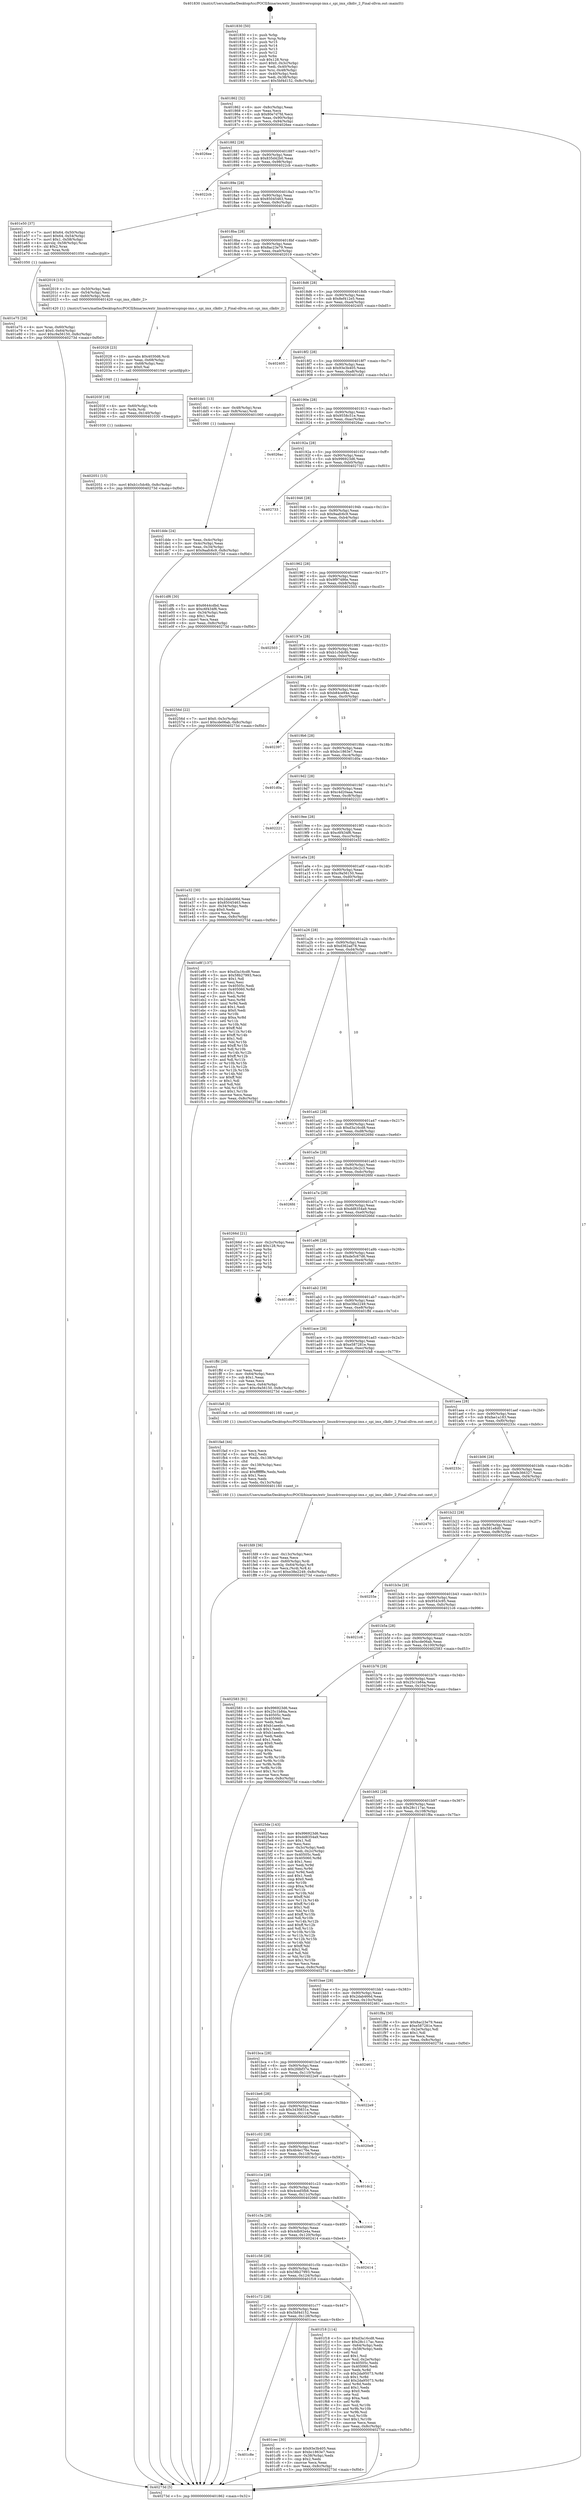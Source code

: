 digraph "0x401830" {
  label = "0x401830 (/mnt/c/Users/mathe/Desktop/tcc/POCII/binaries/extr_linuxdriversspispi-imx.c_spi_imx_clkdiv_2_Final-ollvm.out::main(0))"
  labelloc = "t"
  node[shape=record]

  Entry [label="",width=0.3,height=0.3,shape=circle,fillcolor=black,style=filled]
  "0x401862" [label="{
     0x401862 [32]\l
     | [instrs]\l
     &nbsp;&nbsp;0x401862 \<+6\>: mov -0x8c(%rbp),%eax\l
     &nbsp;&nbsp;0x401868 \<+2\>: mov %eax,%ecx\l
     &nbsp;&nbsp;0x40186a \<+6\>: sub $0x80e7d7fd,%ecx\l
     &nbsp;&nbsp;0x401870 \<+6\>: mov %eax,-0x90(%rbp)\l
     &nbsp;&nbsp;0x401876 \<+6\>: mov %ecx,-0x94(%rbp)\l
     &nbsp;&nbsp;0x40187c \<+6\>: je 00000000004026ee \<main+0xebe\>\l
  }"]
  "0x4026ee" [label="{
     0x4026ee\l
  }", style=dashed]
  "0x401882" [label="{
     0x401882 [28]\l
     | [instrs]\l
     &nbsp;&nbsp;0x401882 \<+5\>: jmp 0000000000401887 \<main+0x57\>\l
     &nbsp;&nbsp;0x401887 \<+6\>: mov -0x90(%rbp),%eax\l
     &nbsp;&nbsp;0x40188d \<+5\>: sub $0x835d42b0,%eax\l
     &nbsp;&nbsp;0x401892 \<+6\>: mov %eax,-0x98(%rbp)\l
     &nbsp;&nbsp;0x401898 \<+6\>: je 00000000004022cb \<main+0xa9b\>\l
  }"]
  Exit [label="",width=0.3,height=0.3,shape=circle,fillcolor=black,style=filled,peripheries=2]
  "0x4022cb" [label="{
     0x4022cb\l
  }", style=dashed]
  "0x40189e" [label="{
     0x40189e [28]\l
     | [instrs]\l
     &nbsp;&nbsp;0x40189e \<+5\>: jmp 00000000004018a3 \<main+0x73\>\l
     &nbsp;&nbsp;0x4018a3 \<+6\>: mov -0x90(%rbp),%eax\l
     &nbsp;&nbsp;0x4018a9 \<+5\>: sub $0x85045463,%eax\l
     &nbsp;&nbsp;0x4018ae \<+6\>: mov %eax,-0x9c(%rbp)\l
     &nbsp;&nbsp;0x4018b4 \<+6\>: je 0000000000401e50 \<main+0x620\>\l
  }"]
  "0x402051" [label="{
     0x402051 [15]\l
     | [instrs]\l
     &nbsp;&nbsp;0x402051 \<+10\>: movl $0xb1c5dc6b,-0x8c(%rbp)\l
     &nbsp;&nbsp;0x40205b \<+5\>: jmp 000000000040273d \<main+0xf0d\>\l
  }"]
  "0x401e50" [label="{
     0x401e50 [37]\l
     | [instrs]\l
     &nbsp;&nbsp;0x401e50 \<+7\>: movl $0x64,-0x50(%rbp)\l
     &nbsp;&nbsp;0x401e57 \<+7\>: movl $0x64,-0x54(%rbp)\l
     &nbsp;&nbsp;0x401e5e \<+7\>: movl $0x1,-0x58(%rbp)\l
     &nbsp;&nbsp;0x401e65 \<+4\>: movslq -0x58(%rbp),%rax\l
     &nbsp;&nbsp;0x401e69 \<+4\>: shl $0x2,%rax\l
     &nbsp;&nbsp;0x401e6d \<+3\>: mov %rax,%rdi\l
     &nbsp;&nbsp;0x401e70 \<+5\>: call 0000000000401050 \<malloc@plt\>\l
     | [calls]\l
     &nbsp;&nbsp;0x401050 \{1\} (unknown)\l
  }"]
  "0x4018ba" [label="{
     0x4018ba [28]\l
     | [instrs]\l
     &nbsp;&nbsp;0x4018ba \<+5\>: jmp 00000000004018bf \<main+0x8f\>\l
     &nbsp;&nbsp;0x4018bf \<+6\>: mov -0x90(%rbp),%eax\l
     &nbsp;&nbsp;0x4018c5 \<+5\>: sub $0x8ac23e79,%eax\l
     &nbsp;&nbsp;0x4018ca \<+6\>: mov %eax,-0xa0(%rbp)\l
     &nbsp;&nbsp;0x4018d0 \<+6\>: je 0000000000402019 \<main+0x7e9\>\l
  }"]
  "0x40203f" [label="{
     0x40203f [18]\l
     | [instrs]\l
     &nbsp;&nbsp;0x40203f \<+4\>: mov -0x60(%rbp),%rdx\l
     &nbsp;&nbsp;0x402043 \<+3\>: mov %rdx,%rdi\l
     &nbsp;&nbsp;0x402046 \<+6\>: mov %eax,-0x140(%rbp)\l
     &nbsp;&nbsp;0x40204c \<+5\>: call 0000000000401030 \<free@plt\>\l
     | [calls]\l
     &nbsp;&nbsp;0x401030 \{1\} (unknown)\l
  }"]
  "0x402019" [label="{
     0x402019 [15]\l
     | [instrs]\l
     &nbsp;&nbsp;0x402019 \<+3\>: mov -0x50(%rbp),%edi\l
     &nbsp;&nbsp;0x40201c \<+3\>: mov -0x54(%rbp),%esi\l
     &nbsp;&nbsp;0x40201f \<+4\>: mov -0x60(%rbp),%rdx\l
     &nbsp;&nbsp;0x402023 \<+5\>: call 0000000000401420 \<spi_imx_clkdiv_2\>\l
     | [calls]\l
     &nbsp;&nbsp;0x401420 \{1\} (/mnt/c/Users/mathe/Desktop/tcc/POCII/binaries/extr_linuxdriversspispi-imx.c_spi_imx_clkdiv_2_Final-ollvm.out::spi_imx_clkdiv_2)\l
  }"]
  "0x4018d6" [label="{
     0x4018d6 [28]\l
     | [instrs]\l
     &nbsp;&nbsp;0x4018d6 \<+5\>: jmp 00000000004018db \<main+0xab\>\l
     &nbsp;&nbsp;0x4018db \<+6\>: mov -0x90(%rbp),%eax\l
     &nbsp;&nbsp;0x4018e1 \<+5\>: sub $0x8ef412e5,%eax\l
     &nbsp;&nbsp;0x4018e6 \<+6\>: mov %eax,-0xa4(%rbp)\l
     &nbsp;&nbsp;0x4018ec \<+6\>: je 0000000000402405 \<main+0xbd5\>\l
  }"]
  "0x402028" [label="{
     0x402028 [23]\l
     | [instrs]\l
     &nbsp;&nbsp;0x402028 \<+10\>: movabs $0x4030d6,%rdi\l
     &nbsp;&nbsp;0x402032 \<+3\>: mov %eax,-0x68(%rbp)\l
     &nbsp;&nbsp;0x402035 \<+3\>: mov -0x68(%rbp),%esi\l
     &nbsp;&nbsp;0x402038 \<+2\>: mov $0x0,%al\l
     &nbsp;&nbsp;0x40203a \<+5\>: call 0000000000401040 \<printf@plt\>\l
     | [calls]\l
     &nbsp;&nbsp;0x401040 \{1\} (unknown)\l
  }"]
  "0x402405" [label="{
     0x402405\l
  }", style=dashed]
  "0x4018f2" [label="{
     0x4018f2 [28]\l
     | [instrs]\l
     &nbsp;&nbsp;0x4018f2 \<+5\>: jmp 00000000004018f7 \<main+0xc7\>\l
     &nbsp;&nbsp;0x4018f7 \<+6\>: mov -0x90(%rbp),%eax\l
     &nbsp;&nbsp;0x4018fd \<+5\>: sub $0x93e3b405,%eax\l
     &nbsp;&nbsp;0x401902 \<+6\>: mov %eax,-0xa8(%rbp)\l
     &nbsp;&nbsp;0x401908 \<+6\>: je 0000000000401dd1 \<main+0x5a1\>\l
  }"]
  "0x401fd9" [label="{
     0x401fd9 [36]\l
     | [instrs]\l
     &nbsp;&nbsp;0x401fd9 \<+6\>: mov -0x13c(%rbp),%ecx\l
     &nbsp;&nbsp;0x401fdf \<+3\>: imul %eax,%ecx\l
     &nbsp;&nbsp;0x401fe2 \<+4\>: mov -0x60(%rbp),%rdi\l
     &nbsp;&nbsp;0x401fe6 \<+4\>: movslq -0x64(%rbp),%r8\l
     &nbsp;&nbsp;0x401fea \<+4\>: mov %ecx,(%rdi,%r8,4)\l
     &nbsp;&nbsp;0x401fee \<+10\>: movl $0xe38e2249,-0x8c(%rbp)\l
     &nbsp;&nbsp;0x401ff8 \<+5\>: jmp 000000000040273d \<main+0xf0d\>\l
  }"]
  "0x401dd1" [label="{
     0x401dd1 [13]\l
     | [instrs]\l
     &nbsp;&nbsp;0x401dd1 \<+4\>: mov -0x48(%rbp),%rax\l
     &nbsp;&nbsp;0x401dd5 \<+4\>: mov 0x8(%rax),%rdi\l
     &nbsp;&nbsp;0x401dd9 \<+5\>: call 0000000000401060 \<atoi@plt\>\l
     | [calls]\l
     &nbsp;&nbsp;0x401060 \{1\} (unknown)\l
  }"]
  "0x40190e" [label="{
     0x40190e [28]\l
     | [instrs]\l
     &nbsp;&nbsp;0x40190e \<+5\>: jmp 0000000000401913 \<main+0xe3\>\l
     &nbsp;&nbsp;0x401913 \<+6\>: mov -0x90(%rbp),%eax\l
     &nbsp;&nbsp;0x401919 \<+5\>: sub $0x9558c51e,%eax\l
     &nbsp;&nbsp;0x40191e \<+6\>: mov %eax,-0xac(%rbp)\l
     &nbsp;&nbsp;0x401924 \<+6\>: je 00000000004026ac \<main+0xe7c\>\l
  }"]
  "0x401fad" [label="{
     0x401fad [44]\l
     | [instrs]\l
     &nbsp;&nbsp;0x401fad \<+2\>: xor %ecx,%ecx\l
     &nbsp;&nbsp;0x401faf \<+5\>: mov $0x2,%edx\l
     &nbsp;&nbsp;0x401fb4 \<+6\>: mov %edx,-0x138(%rbp)\l
     &nbsp;&nbsp;0x401fba \<+1\>: cltd\l
     &nbsp;&nbsp;0x401fbb \<+6\>: mov -0x138(%rbp),%esi\l
     &nbsp;&nbsp;0x401fc1 \<+2\>: idiv %esi\l
     &nbsp;&nbsp;0x401fc3 \<+6\>: imul $0xfffffffe,%edx,%edx\l
     &nbsp;&nbsp;0x401fc9 \<+3\>: sub $0x1,%ecx\l
     &nbsp;&nbsp;0x401fcc \<+2\>: sub %ecx,%edx\l
     &nbsp;&nbsp;0x401fce \<+6\>: mov %edx,-0x13c(%rbp)\l
     &nbsp;&nbsp;0x401fd4 \<+5\>: call 0000000000401160 \<next_i\>\l
     | [calls]\l
     &nbsp;&nbsp;0x401160 \{1\} (/mnt/c/Users/mathe/Desktop/tcc/POCII/binaries/extr_linuxdriversspispi-imx.c_spi_imx_clkdiv_2_Final-ollvm.out::next_i)\l
  }"]
  "0x4026ac" [label="{
     0x4026ac\l
  }", style=dashed]
  "0x40192a" [label="{
     0x40192a [28]\l
     | [instrs]\l
     &nbsp;&nbsp;0x40192a \<+5\>: jmp 000000000040192f \<main+0xff\>\l
     &nbsp;&nbsp;0x40192f \<+6\>: mov -0x90(%rbp),%eax\l
     &nbsp;&nbsp;0x401935 \<+5\>: sub $0x996923d6,%eax\l
     &nbsp;&nbsp;0x40193a \<+6\>: mov %eax,-0xb0(%rbp)\l
     &nbsp;&nbsp;0x401940 \<+6\>: je 0000000000402733 \<main+0xf03\>\l
  }"]
  "0x401e75" [label="{
     0x401e75 [26]\l
     | [instrs]\l
     &nbsp;&nbsp;0x401e75 \<+4\>: mov %rax,-0x60(%rbp)\l
     &nbsp;&nbsp;0x401e79 \<+7\>: movl $0x0,-0x64(%rbp)\l
     &nbsp;&nbsp;0x401e80 \<+10\>: movl $0xc9a56150,-0x8c(%rbp)\l
     &nbsp;&nbsp;0x401e8a \<+5\>: jmp 000000000040273d \<main+0xf0d\>\l
  }"]
  "0x402733" [label="{
     0x402733\l
  }", style=dashed]
  "0x401946" [label="{
     0x401946 [28]\l
     | [instrs]\l
     &nbsp;&nbsp;0x401946 \<+5\>: jmp 000000000040194b \<main+0x11b\>\l
     &nbsp;&nbsp;0x40194b \<+6\>: mov -0x90(%rbp),%eax\l
     &nbsp;&nbsp;0x401951 \<+5\>: sub $0x9aafc6c9,%eax\l
     &nbsp;&nbsp;0x401956 \<+6\>: mov %eax,-0xb4(%rbp)\l
     &nbsp;&nbsp;0x40195c \<+6\>: je 0000000000401df6 \<main+0x5c6\>\l
  }"]
  "0x401dde" [label="{
     0x401dde [24]\l
     | [instrs]\l
     &nbsp;&nbsp;0x401dde \<+3\>: mov %eax,-0x4c(%rbp)\l
     &nbsp;&nbsp;0x401de1 \<+3\>: mov -0x4c(%rbp),%eax\l
     &nbsp;&nbsp;0x401de4 \<+3\>: mov %eax,-0x34(%rbp)\l
     &nbsp;&nbsp;0x401de7 \<+10\>: movl $0x9aafc6c9,-0x8c(%rbp)\l
     &nbsp;&nbsp;0x401df1 \<+5\>: jmp 000000000040273d \<main+0xf0d\>\l
  }"]
  "0x401df6" [label="{
     0x401df6 [30]\l
     | [instrs]\l
     &nbsp;&nbsp;0x401df6 \<+5\>: mov $0x6644cdbd,%eax\l
     &nbsp;&nbsp;0x401dfb \<+5\>: mov $0xc6f434f6,%ecx\l
     &nbsp;&nbsp;0x401e00 \<+3\>: mov -0x34(%rbp),%edx\l
     &nbsp;&nbsp;0x401e03 \<+3\>: cmp $0x1,%edx\l
     &nbsp;&nbsp;0x401e06 \<+3\>: cmovl %ecx,%eax\l
     &nbsp;&nbsp;0x401e09 \<+6\>: mov %eax,-0x8c(%rbp)\l
     &nbsp;&nbsp;0x401e0f \<+5\>: jmp 000000000040273d \<main+0xf0d\>\l
  }"]
  "0x401962" [label="{
     0x401962 [28]\l
     | [instrs]\l
     &nbsp;&nbsp;0x401962 \<+5\>: jmp 0000000000401967 \<main+0x137\>\l
     &nbsp;&nbsp;0x401967 \<+6\>: mov -0x90(%rbp),%eax\l
     &nbsp;&nbsp;0x40196d \<+5\>: sub $0x9f97486e,%eax\l
     &nbsp;&nbsp;0x401972 \<+6\>: mov %eax,-0xb8(%rbp)\l
     &nbsp;&nbsp;0x401978 \<+6\>: je 0000000000402503 \<main+0xcd3\>\l
  }"]
  "0x401830" [label="{
     0x401830 [50]\l
     | [instrs]\l
     &nbsp;&nbsp;0x401830 \<+1\>: push %rbp\l
     &nbsp;&nbsp;0x401831 \<+3\>: mov %rsp,%rbp\l
     &nbsp;&nbsp;0x401834 \<+2\>: push %r15\l
     &nbsp;&nbsp;0x401836 \<+2\>: push %r14\l
     &nbsp;&nbsp;0x401838 \<+2\>: push %r13\l
     &nbsp;&nbsp;0x40183a \<+2\>: push %r12\l
     &nbsp;&nbsp;0x40183c \<+1\>: push %rbx\l
     &nbsp;&nbsp;0x40183d \<+7\>: sub $0x128,%rsp\l
     &nbsp;&nbsp;0x401844 \<+7\>: movl $0x0,-0x3c(%rbp)\l
     &nbsp;&nbsp;0x40184b \<+3\>: mov %edi,-0x40(%rbp)\l
     &nbsp;&nbsp;0x40184e \<+4\>: mov %rsi,-0x48(%rbp)\l
     &nbsp;&nbsp;0x401852 \<+3\>: mov -0x40(%rbp),%edi\l
     &nbsp;&nbsp;0x401855 \<+3\>: mov %edi,-0x38(%rbp)\l
     &nbsp;&nbsp;0x401858 \<+10\>: movl $0x5bf4d152,-0x8c(%rbp)\l
  }"]
  "0x402503" [label="{
     0x402503\l
  }", style=dashed]
  "0x40197e" [label="{
     0x40197e [28]\l
     | [instrs]\l
     &nbsp;&nbsp;0x40197e \<+5\>: jmp 0000000000401983 \<main+0x153\>\l
     &nbsp;&nbsp;0x401983 \<+6\>: mov -0x90(%rbp),%eax\l
     &nbsp;&nbsp;0x401989 \<+5\>: sub $0xb1c5dc6b,%eax\l
     &nbsp;&nbsp;0x40198e \<+6\>: mov %eax,-0xbc(%rbp)\l
     &nbsp;&nbsp;0x401994 \<+6\>: je 000000000040256d \<main+0xd3d\>\l
  }"]
  "0x40273d" [label="{
     0x40273d [5]\l
     | [instrs]\l
     &nbsp;&nbsp;0x40273d \<+5\>: jmp 0000000000401862 \<main+0x32\>\l
  }"]
  "0x40256d" [label="{
     0x40256d [22]\l
     | [instrs]\l
     &nbsp;&nbsp;0x40256d \<+7\>: movl $0x0,-0x3c(%rbp)\l
     &nbsp;&nbsp;0x402574 \<+10\>: movl $0xcde06ab,-0x8c(%rbp)\l
     &nbsp;&nbsp;0x40257e \<+5\>: jmp 000000000040273d \<main+0xf0d\>\l
  }"]
  "0x40199a" [label="{
     0x40199a [28]\l
     | [instrs]\l
     &nbsp;&nbsp;0x40199a \<+5\>: jmp 000000000040199f \<main+0x16f\>\l
     &nbsp;&nbsp;0x40199f \<+6\>: mov -0x90(%rbp),%eax\l
     &nbsp;&nbsp;0x4019a5 \<+5\>: sub $0xb84ce94e,%eax\l
     &nbsp;&nbsp;0x4019aa \<+6\>: mov %eax,-0xc0(%rbp)\l
     &nbsp;&nbsp;0x4019b0 \<+6\>: je 0000000000402397 \<main+0xb67\>\l
  }"]
  "0x401c8e" [label="{
     0x401c8e\l
  }", style=dashed]
  "0x402397" [label="{
     0x402397\l
  }", style=dashed]
  "0x4019b6" [label="{
     0x4019b6 [28]\l
     | [instrs]\l
     &nbsp;&nbsp;0x4019b6 \<+5\>: jmp 00000000004019bb \<main+0x18b\>\l
     &nbsp;&nbsp;0x4019bb \<+6\>: mov -0x90(%rbp),%eax\l
     &nbsp;&nbsp;0x4019c1 \<+5\>: sub $0xbc1863e7,%eax\l
     &nbsp;&nbsp;0x4019c6 \<+6\>: mov %eax,-0xc4(%rbp)\l
     &nbsp;&nbsp;0x4019cc \<+6\>: je 0000000000401d0a \<main+0x4da\>\l
  }"]
  "0x401cec" [label="{
     0x401cec [30]\l
     | [instrs]\l
     &nbsp;&nbsp;0x401cec \<+5\>: mov $0x93e3b405,%eax\l
     &nbsp;&nbsp;0x401cf1 \<+5\>: mov $0xbc1863e7,%ecx\l
     &nbsp;&nbsp;0x401cf6 \<+3\>: mov -0x38(%rbp),%edx\l
     &nbsp;&nbsp;0x401cf9 \<+3\>: cmp $0x2,%edx\l
     &nbsp;&nbsp;0x401cfc \<+3\>: cmovne %ecx,%eax\l
     &nbsp;&nbsp;0x401cff \<+6\>: mov %eax,-0x8c(%rbp)\l
     &nbsp;&nbsp;0x401d05 \<+5\>: jmp 000000000040273d \<main+0xf0d\>\l
  }"]
  "0x401d0a" [label="{
     0x401d0a\l
  }", style=dashed]
  "0x4019d2" [label="{
     0x4019d2 [28]\l
     | [instrs]\l
     &nbsp;&nbsp;0x4019d2 \<+5\>: jmp 00000000004019d7 \<main+0x1a7\>\l
     &nbsp;&nbsp;0x4019d7 \<+6\>: mov -0x90(%rbp),%eax\l
     &nbsp;&nbsp;0x4019dd \<+5\>: sub $0xc4d20aaa,%eax\l
     &nbsp;&nbsp;0x4019e2 \<+6\>: mov %eax,-0xc8(%rbp)\l
     &nbsp;&nbsp;0x4019e8 \<+6\>: je 0000000000402221 \<main+0x9f1\>\l
  }"]
  "0x401c72" [label="{
     0x401c72 [28]\l
     | [instrs]\l
     &nbsp;&nbsp;0x401c72 \<+5\>: jmp 0000000000401c77 \<main+0x447\>\l
     &nbsp;&nbsp;0x401c77 \<+6\>: mov -0x90(%rbp),%eax\l
     &nbsp;&nbsp;0x401c7d \<+5\>: sub $0x5bf4d152,%eax\l
     &nbsp;&nbsp;0x401c82 \<+6\>: mov %eax,-0x128(%rbp)\l
     &nbsp;&nbsp;0x401c88 \<+6\>: je 0000000000401cec \<main+0x4bc\>\l
  }"]
  "0x402221" [label="{
     0x402221\l
  }", style=dashed]
  "0x4019ee" [label="{
     0x4019ee [28]\l
     | [instrs]\l
     &nbsp;&nbsp;0x4019ee \<+5\>: jmp 00000000004019f3 \<main+0x1c3\>\l
     &nbsp;&nbsp;0x4019f3 \<+6\>: mov -0x90(%rbp),%eax\l
     &nbsp;&nbsp;0x4019f9 \<+5\>: sub $0xc6f434f6,%eax\l
     &nbsp;&nbsp;0x4019fe \<+6\>: mov %eax,-0xcc(%rbp)\l
     &nbsp;&nbsp;0x401a04 \<+6\>: je 0000000000401e32 \<main+0x602\>\l
  }"]
  "0x401f18" [label="{
     0x401f18 [114]\l
     | [instrs]\l
     &nbsp;&nbsp;0x401f18 \<+5\>: mov $0xd3a16cd8,%eax\l
     &nbsp;&nbsp;0x401f1d \<+5\>: mov $0x28c117ac,%ecx\l
     &nbsp;&nbsp;0x401f22 \<+3\>: mov -0x64(%rbp),%edx\l
     &nbsp;&nbsp;0x401f25 \<+3\>: cmp -0x58(%rbp),%edx\l
     &nbsp;&nbsp;0x401f28 \<+4\>: setl %sil\l
     &nbsp;&nbsp;0x401f2c \<+4\>: and $0x1,%sil\l
     &nbsp;&nbsp;0x401f30 \<+4\>: mov %sil,-0x2e(%rbp)\l
     &nbsp;&nbsp;0x401f34 \<+7\>: mov 0x40505c,%edx\l
     &nbsp;&nbsp;0x401f3b \<+7\>: mov 0x405060,%edi\l
     &nbsp;&nbsp;0x401f42 \<+3\>: mov %edx,%r8d\l
     &nbsp;&nbsp;0x401f45 \<+7\>: sub $0x2da95073,%r8d\l
     &nbsp;&nbsp;0x401f4c \<+4\>: sub $0x1,%r8d\l
     &nbsp;&nbsp;0x401f50 \<+7\>: add $0x2da95073,%r8d\l
     &nbsp;&nbsp;0x401f57 \<+4\>: imul %r8d,%edx\l
     &nbsp;&nbsp;0x401f5b \<+3\>: and $0x1,%edx\l
     &nbsp;&nbsp;0x401f5e \<+3\>: cmp $0x0,%edx\l
     &nbsp;&nbsp;0x401f61 \<+4\>: sete %sil\l
     &nbsp;&nbsp;0x401f65 \<+3\>: cmp $0xa,%edi\l
     &nbsp;&nbsp;0x401f68 \<+4\>: setl %r9b\l
     &nbsp;&nbsp;0x401f6c \<+3\>: mov %sil,%r10b\l
     &nbsp;&nbsp;0x401f6f \<+3\>: and %r9b,%r10b\l
     &nbsp;&nbsp;0x401f72 \<+3\>: xor %r9b,%sil\l
     &nbsp;&nbsp;0x401f75 \<+3\>: or %sil,%r10b\l
     &nbsp;&nbsp;0x401f78 \<+4\>: test $0x1,%r10b\l
     &nbsp;&nbsp;0x401f7c \<+3\>: cmovne %ecx,%eax\l
     &nbsp;&nbsp;0x401f7f \<+6\>: mov %eax,-0x8c(%rbp)\l
     &nbsp;&nbsp;0x401f85 \<+5\>: jmp 000000000040273d \<main+0xf0d\>\l
  }"]
  "0x401e32" [label="{
     0x401e32 [30]\l
     | [instrs]\l
     &nbsp;&nbsp;0x401e32 \<+5\>: mov $0x2dab466d,%eax\l
     &nbsp;&nbsp;0x401e37 \<+5\>: mov $0x85045463,%ecx\l
     &nbsp;&nbsp;0x401e3c \<+3\>: mov -0x34(%rbp),%edx\l
     &nbsp;&nbsp;0x401e3f \<+3\>: cmp $0x0,%edx\l
     &nbsp;&nbsp;0x401e42 \<+3\>: cmove %ecx,%eax\l
     &nbsp;&nbsp;0x401e45 \<+6\>: mov %eax,-0x8c(%rbp)\l
     &nbsp;&nbsp;0x401e4b \<+5\>: jmp 000000000040273d \<main+0xf0d\>\l
  }"]
  "0x401a0a" [label="{
     0x401a0a [28]\l
     | [instrs]\l
     &nbsp;&nbsp;0x401a0a \<+5\>: jmp 0000000000401a0f \<main+0x1df\>\l
     &nbsp;&nbsp;0x401a0f \<+6\>: mov -0x90(%rbp),%eax\l
     &nbsp;&nbsp;0x401a15 \<+5\>: sub $0xc9a56150,%eax\l
     &nbsp;&nbsp;0x401a1a \<+6\>: mov %eax,-0xd0(%rbp)\l
     &nbsp;&nbsp;0x401a20 \<+6\>: je 0000000000401e8f \<main+0x65f\>\l
  }"]
  "0x401c56" [label="{
     0x401c56 [28]\l
     | [instrs]\l
     &nbsp;&nbsp;0x401c56 \<+5\>: jmp 0000000000401c5b \<main+0x42b\>\l
     &nbsp;&nbsp;0x401c5b \<+6\>: mov -0x90(%rbp),%eax\l
     &nbsp;&nbsp;0x401c61 \<+5\>: sub $0x58b27993,%eax\l
     &nbsp;&nbsp;0x401c66 \<+6\>: mov %eax,-0x124(%rbp)\l
     &nbsp;&nbsp;0x401c6c \<+6\>: je 0000000000401f18 \<main+0x6e8\>\l
  }"]
  "0x401e8f" [label="{
     0x401e8f [137]\l
     | [instrs]\l
     &nbsp;&nbsp;0x401e8f \<+5\>: mov $0xd3a16cd8,%eax\l
     &nbsp;&nbsp;0x401e94 \<+5\>: mov $0x58b27993,%ecx\l
     &nbsp;&nbsp;0x401e99 \<+2\>: mov $0x1,%dl\l
     &nbsp;&nbsp;0x401e9b \<+2\>: xor %esi,%esi\l
     &nbsp;&nbsp;0x401e9d \<+7\>: mov 0x40505c,%edi\l
     &nbsp;&nbsp;0x401ea4 \<+8\>: mov 0x405060,%r8d\l
     &nbsp;&nbsp;0x401eac \<+3\>: sub $0x1,%esi\l
     &nbsp;&nbsp;0x401eaf \<+3\>: mov %edi,%r9d\l
     &nbsp;&nbsp;0x401eb2 \<+3\>: add %esi,%r9d\l
     &nbsp;&nbsp;0x401eb5 \<+4\>: imul %r9d,%edi\l
     &nbsp;&nbsp;0x401eb9 \<+3\>: and $0x1,%edi\l
     &nbsp;&nbsp;0x401ebc \<+3\>: cmp $0x0,%edi\l
     &nbsp;&nbsp;0x401ebf \<+4\>: sete %r10b\l
     &nbsp;&nbsp;0x401ec3 \<+4\>: cmp $0xa,%r8d\l
     &nbsp;&nbsp;0x401ec7 \<+4\>: setl %r11b\l
     &nbsp;&nbsp;0x401ecb \<+3\>: mov %r10b,%bl\l
     &nbsp;&nbsp;0x401ece \<+3\>: xor $0xff,%bl\l
     &nbsp;&nbsp;0x401ed1 \<+3\>: mov %r11b,%r14b\l
     &nbsp;&nbsp;0x401ed4 \<+4\>: xor $0xff,%r14b\l
     &nbsp;&nbsp;0x401ed8 \<+3\>: xor $0x1,%dl\l
     &nbsp;&nbsp;0x401edb \<+3\>: mov %bl,%r15b\l
     &nbsp;&nbsp;0x401ede \<+4\>: and $0xff,%r15b\l
     &nbsp;&nbsp;0x401ee2 \<+3\>: and %dl,%r10b\l
     &nbsp;&nbsp;0x401ee5 \<+3\>: mov %r14b,%r12b\l
     &nbsp;&nbsp;0x401ee8 \<+4\>: and $0xff,%r12b\l
     &nbsp;&nbsp;0x401eec \<+3\>: and %dl,%r11b\l
     &nbsp;&nbsp;0x401eef \<+3\>: or %r10b,%r15b\l
     &nbsp;&nbsp;0x401ef2 \<+3\>: or %r11b,%r12b\l
     &nbsp;&nbsp;0x401ef5 \<+3\>: xor %r12b,%r15b\l
     &nbsp;&nbsp;0x401ef8 \<+3\>: or %r14b,%bl\l
     &nbsp;&nbsp;0x401efb \<+3\>: xor $0xff,%bl\l
     &nbsp;&nbsp;0x401efe \<+3\>: or $0x1,%dl\l
     &nbsp;&nbsp;0x401f01 \<+2\>: and %dl,%bl\l
     &nbsp;&nbsp;0x401f03 \<+3\>: or %bl,%r15b\l
     &nbsp;&nbsp;0x401f06 \<+4\>: test $0x1,%r15b\l
     &nbsp;&nbsp;0x401f0a \<+3\>: cmovne %ecx,%eax\l
     &nbsp;&nbsp;0x401f0d \<+6\>: mov %eax,-0x8c(%rbp)\l
     &nbsp;&nbsp;0x401f13 \<+5\>: jmp 000000000040273d \<main+0xf0d\>\l
  }"]
  "0x401a26" [label="{
     0x401a26 [28]\l
     | [instrs]\l
     &nbsp;&nbsp;0x401a26 \<+5\>: jmp 0000000000401a2b \<main+0x1fb\>\l
     &nbsp;&nbsp;0x401a2b \<+6\>: mov -0x90(%rbp),%eax\l
     &nbsp;&nbsp;0x401a31 \<+5\>: sub $0xd362ad78,%eax\l
     &nbsp;&nbsp;0x401a36 \<+6\>: mov %eax,-0xd4(%rbp)\l
     &nbsp;&nbsp;0x401a3c \<+6\>: je 00000000004021b7 \<main+0x987\>\l
  }"]
  "0x402414" [label="{
     0x402414\l
  }", style=dashed]
  "0x4021b7" [label="{
     0x4021b7\l
  }", style=dashed]
  "0x401a42" [label="{
     0x401a42 [28]\l
     | [instrs]\l
     &nbsp;&nbsp;0x401a42 \<+5\>: jmp 0000000000401a47 \<main+0x217\>\l
     &nbsp;&nbsp;0x401a47 \<+6\>: mov -0x90(%rbp),%eax\l
     &nbsp;&nbsp;0x401a4d \<+5\>: sub $0xd3a16cd8,%eax\l
     &nbsp;&nbsp;0x401a52 \<+6\>: mov %eax,-0xd8(%rbp)\l
     &nbsp;&nbsp;0x401a58 \<+6\>: je 000000000040269d \<main+0xe6d\>\l
  }"]
  "0x401c3a" [label="{
     0x401c3a [28]\l
     | [instrs]\l
     &nbsp;&nbsp;0x401c3a \<+5\>: jmp 0000000000401c3f \<main+0x40f\>\l
     &nbsp;&nbsp;0x401c3f \<+6\>: mov -0x90(%rbp),%eax\l
     &nbsp;&nbsp;0x401c45 \<+5\>: sub $0x4db92e4a,%eax\l
     &nbsp;&nbsp;0x401c4a \<+6\>: mov %eax,-0x120(%rbp)\l
     &nbsp;&nbsp;0x401c50 \<+6\>: je 0000000000402414 \<main+0xbe4\>\l
  }"]
  "0x40269d" [label="{
     0x40269d\l
  }", style=dashed]
  "0x401a5e" [label="{
     0x401a5e [28]\l
     | [instrs]\l
     &nbsp;&nbsp;0x401a5e \<+5\>: jmp 0000000000401a63 \<main+0x233\>\l
     &nbsp;&nbsp;0x401a63 \<+6\>: mov -0x90(%rbp),%eax\l
     &nbsp;&nbsp;0x401a69 \<+5\>: sub $0xdc26c2c3,%eax\l
     &nbsp;&nbsp;0x401a6e \<+6\>: mov %eax,-0xdc(%rbp)\l
     &nbsp;&nbsp;0x401a74 \<+6\>: je 00000000004026fd \<main+0xecd\>\l
  }"]
  "0x402060" [label="{
     0x402060\l
  }", style=dashed]
  "0x4026fd" [label="{
     0x4026fd\l
  }", style=dashed]
  "0x401a7a" [label="{
     0x401a7a [28]\l
     | [instrs]\l
     &nbsp;&nbsp;0x401a7a \<+5\>: jmp 0000000000401a7f \<main+0x24f\>\l
     &nbsp;&nbsp;0x401a7f \<+6\>: mov -0x90(%rbp),%eax\l
     &nbsp;&nbsp;0x401a85 \<+5\>: sub $0xdd8354a9,%eax\l
     &nbsp;&nbsp;0x401a8a \<+6\>: mov %eax,-0xe0(%rbp)\l
     &nbsp;&nbsp;0x401a90 \<+6\>: je 000000000040266d \<main+0xe3d\>\l
  }"]
  "0x401c1e" [label="{
     0x401c1e [28]\l
     | [instrs]\l
     &nbsp;&nbsp;0x401c1e \<+5\>: jmp 0000000000401c23 \<main+0x3f3\>\l
     &nbsp;&nbsp;0x401c23 \<+6\>: mov -0x90(%rbp),%eax\l
     &nbsp;&nbsp;0x401c29 \<+5\>: sub $0x4ced5fb8,%eax\l
     &nbsp;&nbsp;0x401c2e \<+6\>: mov %eax,-0x11c(%rbp)\l
     &nbsp;&nbsp;0x401c34 \<+6\>: je 0000000000402060 \<main+0x830\>\l
  }"]
  "0x40266d" [label="{
     0x40266d [21]\l
     | [instrs]\l
     &nbsp;&nbsp;0x40266d \<+3\>: mov -0x2c(%rbp),%eax\l
     &nbsp;&nbsp;0x402670 \<+7\>: add $0x128,%rsp\l
     &nbsp;&nbsp;0x402677 \<+1\>: pop %rbx\l
     &nbsp;&nbsp;0x402678 \<+2\>: pop %r12\l
     &nbsp;&nbsp;0x40267a \<+2\>: pop %r13\l
     &nbsp;&nbsp;0x40267c \<+2\>: pop %r14\l
     &nbsp;&nbsp;0x40267e \<+2\>: pop %r15\l
     &nbsp;&nbsp;0x402680 \<+1\>: pop %rbp\l
     &nbsp;&nbsp;0x402681 \<+1\>: ret\l
  }"]
  "0x401a96" [label="{
     0x401a96 [28]\l
     | [instrs]\l
     &nbsp;&nbsp;0x401a96 \<+5\>: jmp 0000000000401a9b \<main+0x26b\>\l
     &nbsp;&nbsp;0x401a9b \<+6\>: mov -0x90(%rbp),%eax\l
     &nbsp;&nbsp;0x401aa1 \<+5\>: sub $0xde5c67d6,%eax\l
     &nbsp;&nbsp;0x401aa6 \<+6\>: mov %eax,-0xe4(%rbp)\l
     &nbsp;&nbsp;0x401aac \<+6\>: je 0000000000401d60 \<main+0x530\>\l
  }"]
  "0x401dc2" [label="{
     0x401dc2\l
  }", style=dashed]
  "0x401d60" [label="{
     0x401d60\l
  }", style=dashed]
  "0x401ab2" [label="{
     0x401ab2 [28]\l
     | [instrs]\l
     &nbsp;&nbsp;0x401ab2 \<+5\>: jmp 0000000000401ab7 \<main+0x287\>\l
     &nbsp;&nbsp;0x401ab7 \<+6\>: mov -0x90(%rbp),%eax\l
     &nbsp;&nbsp;0x401abd \<+5\>: sub $0xe38e2249,%eax\l
     &nbsp;&nbsp;0x401ac2 \<+6\>: mov %eax,-0xe8(%rbp)\l
     &nbsp;&nbsp;0x401ac8 \<+6\>: je 0000000000401ffd \<main+0x7cd\>\l
  }"]
  "0x401c02" [label="{
     0x401c02 [28]\l
     | [instrs]\l
     &nbsp;&nbsp;0x401c02 \<+5\>: jmp 0000000000401c07 \<main+0x3d7\>\l
     &nbsp;&nbsp;0x401c07 \<+6\>: mov -0x90(%rbp),%eax\l
     &nbsp;&nbsp;0x401c0d \<+5\>: sub $0x4b4e176e,%eax\l
     &nbsp;&nbsp;0x401c12 \<+6\>: mov %eax,-0x118(%rbp)\l
     &nbsp;&nbsp;0x401c18 \<+6\>: je 0000000000401dc2 \<main+0x592\>\l
  }"]
  "0x401ffd" [label="{
     0x401ffd [28]\l
     | [instrs]\l
     &nbsp;&nbsp;0x401ffd \<+2\>: xor %eax,%eax\l
     &nbsp;&nbsp;0x401fff \<+3\>: mov -0x64(%rbp),%ecx\l
     &nbsp;&nbsp;0x402002 \<+3\>: sub $0x1,%eax\l
     &nbsp;&nbsp;0x402005 \<+2\>: sub %eax,%ecx\l
     &nbsp;&nbsp;0x402007 \<+3\>: mov %ecx,-0x64(%rbp)\l
     &nbsp;&nbsp;0x40200a \<+10\>: movl $0xc9a56150,-0x8c(%rbp)\l
     &nbsp;&nbsp;0x402014 \<+5\>: jmp 000000000040273d \<main+0xf0d\>\l
  }"]
  "0x401ace" [label="{
     0x401ace [28]\l
     | [instrs]\l
     &nbsp;&nbsp;0x401ace \<+5\>: jmp 0000000000401ad3 \<main+0x2a3\>\l
     &nbsp;&nbsp;0x401ad3 \<+6\>: mov -0x90(%rbp),%eax\l
     &nbsp;&nbsp;0x401ad9 \<+5\>: sub $0xe587281e,%eax\l
     &nbsp;&nbsp;0x401ade \<+6\>: mov %eax,-0xec(%rbp)\l
     &nbsp;&nbsp;0x401ae4 \<+6\>: je 0000000000401fa8 \<main+0x778\>\l
  }"]
  "0x4020e9" [label="{
     0x4020e9\l
  }", style=dashed]
  "0x401fa8" [label="{
     0x401fa8 [5]\l
     | [instrs]\l
     &nbsp;&nbsp;0x401fa8 \<+5\>: call 0000000000401160 \<next_i\>\l
     | [calls]\l
     &nbsp;&nbsp;0x401160 \{1\} (/mnt/c/Users/mathe/Desktop/tcc/POCII/binaries/extr_linuxdriversspispi-imx.c_spi_imx_clkdiv_2_Final-ollvm.out::next_i)\l
  }"]
  "0x401aea" [label="{
     0x401aea [28]\l
     | [instrs]\l
     &nbsp;&nbsp;0x401aea \<+5\>: jmp 0000000000401aef \<main+0x2bf\>\l
     &nbsp;&nbsp;0x401aef \<+6\>: mov -0x90(%rbp),%eax\l
     &nbsp;&nbsp;0x401af5 \<+5\>: sub $0xfae1a183,%eax\l
     &nbsp;&nbsp;0x401afa \<+6\>: mov %eax,-0xf0(%rbp)\l
     &nbsp;&nbsp;0x401b00 \<+6\>: je 000000000040233c \<main+0xb0c\>\l
  }"]
  "0x401be6" [label="{
     0x401be6 [28]\l
     | [instrs]\l
     &nbsp;&nbsp;0x401be6 \<+5\>: jmp 0000000000401beb \<main+0x3bb\>\l
     &nbsp;&nbsp;0x401beb \<+6\>: mov -0x90(%rbp),%eax\l
     &nbsp;&nbsp;0x401bf1 \<+5\>: sub $0x3430831e,%eax\l
     &nbsp;&nbsp;0x401bf6 \<+6\>: mov %eax,-0x114(%rbp)\l
     &nbsp;&nbsp;0x401bfc \<+6\>: je 00000000004020e9 \<main+0x8b9\>\l
  }"]
  "0x40233c" [label="{
     0x40233c\l
  }", style=dashed]
  "0x401b06" [label="{
     0x401b06 [28]\l
     | [instrs]\l
     &nbsp;&nbsp;0x401b06 \<+5\>: jmp 0000000000401b0b \<main+0x2db\>\l
     &nbsp;&nbsp;0x401b0b \<+6\>: mov -0x90(%rbp),%eax\l
     &nbsp;&nbsp;0x401b11 \<+5\>: sub $0xfe366327,%eax\l
     &nbsp;&nbsp;0x401b16 \<+6\>: mov %eax,-0xf4(%rbp)\l
     &nbsp;&nbsp;0x401b1c \<+6\>: je 0000000000402470 \<main+0xc40\>\l
  }"]
  "0x4022e9" [label="{
     0x4022e9\l
  }", style=dashed]
  "0x402470" [label="{
     0x402470\l
  }", style=dashed]
  "0x401b22" [label="{
     0x401b22 [28]\l
     | [instrs]\l
     &nbsp;&nbsp;0x401b22 \<+5\>: jmp 0000000000401b27 \<main+0x2f7\>\l
     &nbsp;&nbsp;0x401b27 \<+6\>: mov -0x90(%rbp),%eax\l
     &nbsp;&nbsp;0x401b2d \<+5\>: sub $0x581e8d0,%eax\l
     &nbsp;&nbsp;0x401b32 \<+6\>: mov %eax,-0xf8(%rbp)\l
     &nbsp;&nbsp;0x401b38 \<+6\>: je 000000000040255e \<main+0xd2e\>\l
  }"]
  "0x401bca" [label="{
     0x401bca [28]\l
     | [instrs]\l
     &nbsp;&nbsp;0x401bca \<+5\>: jmp 0000000000401bcf \<main+0x39f\>\l
     &nbsp;&nbsp;0x401bcf \<+6\>: mov -0x90(%rbp),%eax\l
     &nbsp;&nbsp;0x401bd5 \<+5\>: sub $0x2fdbf37e,%eax\l
     &nbsp;&nbsp;0x401bda \<+6\>: mov %eax,-0x110(%rbp)\l
     &nbsp;&nbsp;0x401be0 \<+6\>: je 00000000004022e9 \<main+0xab9\>\l
  }"]
  "0x40255e" [label="{
     0x40255e\l
  }", style=dashed]
  "0x401b3e" [label="{
     0x401b3e [28]\l
     | [instrs]\l
     &nbsp;&nbsp;0x401b3e \<+5\>: jmp 0000000000401b43 \<main+0x313\>\l
     &nbsp;&nbsp;0x401b43 \<+6\>: mov -0x90(%rbp),%eax\l
     &nbsp;&nbsp;0x401b49 \<+5\>: sub $0x9543c95,%eax\l
     &nbsp;&nbsp;0x401b4e \<+6\>: mov %eax,-0xfc(%rbp)\l
     &nbsp;&nbsp;0x401b54 \<+6\>: je 00000000004021c6 \<main+0x996\>\l
  }"]
  "0x402461" [label="{
     0x402461\l
  }", style=dashed]
  "0x4021c6" [label="{
     0x4021c6\l
  }", style=dashed]
  "0x401b5a" [label="{
     0x401b5a [28]\l
     | [instrs]\l
     &nbsp;&nbsp;0x401b5a \<+5\>: jmp 0000000000401b5f \<main+0x32f\>\l
     &nbsp;&nbsp;0x401b5f \<+6\>: mov -0x90(%rbp),%eax\l
     &nbsp;&nbsp;0x401b65 \<+5\>: sub $0xcde06ab,%eax\l
     &nbsp;&nbsp;0x401b6a \<+6\>: mov %eax,-0x100(%rbp)\l
     &nbsp;&nbsp;0x401b70 \<+6\>: je 0000000000402583 \<main+0xd53\>\l
  }"]
  "0x401bae" [label="{
     0x401bae [28]\l
     | [instrs]\l
     &nbsp;&nbsp;0x401bae \<+5\>: jmp 0000000000401bb3 \<main+0x383\>\l
     &nbsp;&nbsp;0x401bb3 \<+6\>: mov -0x90(%rbp),%eax\l
     &nbsp;&nbsp;0x401bb9 \<+5\>: sub $0x2dab466d,%eax\l
     &nbsp;&nbsp;0x401bbe \<+6\>: mov %eax,-0x10c(%rbp)\l
     &nbsp;&nbsp;0x401bc4 \<+6\>: je 0000000000402461 \<main+0xc31\>\l
  }"]
  "0x402583" [label="{
     0x402583 [91]\l
     | [instrs]\l
     &nbsp;&nbsp;0x402583 \<+5\>: mov $0x996923d6,%eax\l
     &nbsp;&nbsp;0x402588 \<+5\>: mov $0x25c1b84a,%ecx\l
     &nbsp;&nbsp;0x40258d \<+7\>: mov 0x40505c,%edx\l
     &nbsp;&nbsp;0x402594 \<+7\>: mov 0x405060,%esi\l
     &nbsp;&nbsp;0x40259b \<+2\>: mov %edx,%edi\l
     &nbsp;&nbsp;0x40259d \<+6\>: add $0xb1aeebcc,%edi\l
     &nbsp;&nbsp;0x4025a3 \<+3\>: sub $0x1,%edi\l
     &nbsp;&nbsp;0x4025a6 \<+6\>: sub $0xb1aeebcc,%edi\l
     &nbsp;&nbsp;0x4025ac \<+3\>: imul %edi,%edx\l
     &nbsp;&nbsp;0x4025af \<+3\>: and $0x1,%edx\l
     &nbsp;&nbsp;0x4025b2 \<+3\>: cmp $0x0,%edx\l
     &nbsp;&nbsp;0x4025b5 \<+4\>: sete %r8b\l
     &nbsp;&nbsp;0x4025b9 \<+3\>: cmp $0xa,%esi\l
     &nbsp;&nbsp;0x4025bc \<+4\>: setl %r9b\l
     &nbsp;&nbsp;0x4025c0 \<+3\>: mov %r8b,%r10b\l
     &nbsp;&nbsp;0x4025c3 \<+3\>: and %r9b,%r10b\l
     &nbsp;&nbsp;0x4025c6 \<+3\>: xor %r9b,%r8b\l
     &nbsp;&nbsp;0x4025c9 \<+3\>: or %r8b,%r10b\l
     &nbsp;&nbsp;0x4025cc \<+4\>: test $0x1,%r10b\l
     &nbsp;&nbsp;0x4025d0 \<+3\>: cmovne %ecx,%eax\l
     &nbsp;&nbsp;0x4025d3 \<+6\>: mov %eax,-0x8c(%rbp)\l
     &nbsp;&nbsp;0x4025d9 \<+5\>: jmp 000000000040273d \<main+0xf0d\>\l
  }"]
  "0x401b76" [label="{
     0x401b76 [28]\l
     | [instrs]\l
     &nbsp;&nbsp;0x401b76 \<+5\>: jmp 0000000000401b7b \<main+0x34b\>\l
     &nbsp;&nbsp;0x401b7b \<+6\>: mov -0x90(%rbp),%eax\l
     &nbsp;&nbsp;0x401b81 \<+5\>: sub $0x25c1b84a,%eax\l
     &nbsp;&nbsp;0x401b86 \<+6\>: mov %eax,-0x104(%rbp)\l
     &nbsp;&nbsp;0x401b8c \<+6\>: je 00000000004025de \<main+0xdae\>\l
  }"]
  "0x401f8a" [label="{
     0x401f8a [30]\l
     | [instrs]\l
     &nbsp;&nbsp;0x401f8a \<+5\>: mov $0x8ac23e79,%eax\l
     &nbsp;&nbsp;0x401f8f \<+5\>: mov $0xe587281e,%ecx\l
     &nbsp;&nbsp;0x401f94 \<+3\>: mov -0x2e(%rbp),%dl\l
     &nbsp;&nbsp;0x401f97 \<+3\>: test $0x1,%dl\l
     &nbsp;&nbsp;0x401f9a \<+3\>: cmovne %ecx,%eax\l
     &nbsp;&nbsp;0x401f9d \<+6\>: mov %eax,-0x8c(%rbp)\l
     &nbsp;&nbsp;0x401fa3 \<+5\>: jmp 000000000040273d \<main+0xf0d\>\l
  }"]
  "0x4025de" [label="{
     0x4025de [143]\l
     | [instrs]\l
     &nbsp;&nbsp;0x4025de \<+5\>: mov $0x996923d6,%eax\l
     &nbsp;&nbsp;0x4025e3 \<+5\>: mov $0xdd8354a9,%ecx\l
     &nbsp;&nbsp;0x4025e8 \<+2\>: mov $0x1,%dl\l
     &nbsp;&nbsp;0x4025ea \<+2\>: xor %esi,%esi\l
     &nbsp;&nbsp;0x4025ec \<+3\>: mov -0x3c(%rbp),%edi\l
     &nbsp;&nbsp;0x4025ef \<+3\>: mov %edi,-0x2c(%rbp)\l
     &nbsp;&nbsp;0x4025f2 \<+7\>: mov 0x40505c,%edi\l
     &nbsp;&nbsp;0x4025f9 \<+8\>: mov 0x405060,%r8d\l
     &nbsp;&nbsp;0x402601 \<+3\>: sub $0x1,%esi\l
     &nbsp;&nbsp;0x402604 \<+3\>: mov %edi,%r9d\l
     &nbsp;&nbsp;0x402607 \<+3\>: add %esi,%r9d\l
     &nbsp;&nbsp;0x40260a \<+4\>: imul %r9d,%edi\l
     &nbsp;&nbsp;0x40260e \<+3\>: and $0x1,%edi\l
     &nbsp;&nbsp;0x402611 \<+3\>: cmp $0x0,%edi\l
     &nbsp;&nbsp;0x402614 \<+4\>: sete %r10b\l
     &nbsp;&nbsp;0x402618 \<+4\>: cmp $0xa,%r8d\l
     &nbsp;&nbsp;0x40261c \<+4\>: setl %r11b\l
     &nbsp;&nbsp;0x402620 \<+3\>: mov %r10b,%bl\l
     &nbsp;&nbsp;0x402623 \<+3\>: xor $0xff,%bl\l
     &nbsp;&nbsp;0x402626 \<+3\>: mov %r11b,%r14b\l
     &nbsp;&nbsp;0x402629 \<+4\>: xor $0xff,%r14b\l
     &nbsp;&nbsp;0x40262d \<+3\>: xor $0x1,%dl\l
     &nbsp;&nbsp;0x402630 \<+3\>: mov %bl,%r15b\l
     &nbsp;&nbsp;0x402633 \<+4\>: and $0xff,%r15b\l
     &nbsp;&nbsp;0x402637 \<+3\>: and %dl,%r10b\l
     &nbsp;&nbsp;0x40263a \<+3\>: mov %r14b,%r12b\l
     &nbsp;&nbsp;0x40263d \<+4\>: and $0xff,%r12b\l
     &nbsp;&nbsp;0x402641 \<+3\>: and %dl,%r11b\l
     &nbsp;&nbsp;0x402644 \<+3\>: or %r10b,%r15b\l
     &nbsp;&nbsp;0x402647 \<+3\>: or %r11b,%r12b\l
     &nbsp;&nbsp;0x40264a \<+3\>: xor %r12b,%r15b\l
     &nbsp;&nbsp;0x40264d \<+3\>: or %r14b,%bl\l
     &nbsp;&nbsp;0x402650 \<+3\>: xor $0xff,%bl\l
     &nbsp;&nbsp;0x402653 \<+3\>: or $0x1,%dl\l
     &nbsp;&nbsp;0x402656 \<+2\>: and %dl,%bl\l
     &nbsp;&nbsp;0x402658 \<+3\>: or %bl,%r15b\l
     &nbsp;&nbsp;0x40265b \<+4\>: test $0x1,%r15b\l
     &nbsp;&nbsp;0x40265f \<+3\>: cmovne %ecx,%eax\l
     &nbsp;&nbsp;0x402662 \<+6\>: mov %eax,-0x8c(%rbp)\l
     &nbsp;&nbsp;0x402668 \<+5\>: jmp 000000000040273d \<main+0xf0d\>\l
  }"]
  "0x401b92" [label="{
     0x401b92 [28]\l
     | [instrs]\l
     &nbsp;&nbsp;0x401b92 \<+5\>: jmp 0000000000401b97 \<main+0x367\>\l
     &nbsp;&nbsp;0x401b97 \<+6\>: mov -0x90(%rbp),%eax\l
     &nbsp;&nbsp;0x401b9d \<+5\>: sub $0x28c117ac,%eax\l
     &nbsp;&nbsp;0x401ba2 \<+6\>: mov %eax,-0x108(%rbp)\l
     &nbsp;&nbsp;0x401ba8 \<+6\>: je 0000000000401f8a \<main+0x75a\>\l
  }"]
  Entry -> "0x401830" [label=" 1"]
  "0x401862" -> "0x4026ee" [label=" 0"]
  "0x401862" -> "0x401882" [label=" 18"]
  "0x40266d" -> Exit [label=" 1"]
  "0x401882" -> "0x4022cb" [label=" 0"]
  "0x401882" -> "0x40189e" [label=" 18"]
  "0x4025de" -> "0x40273d" [label=" 1"]
  "0x40189e" -> "0x401e50" [label=" 1"]
  "0x40189e" -> "0x4018ba" [label=" 17"]
  "0x402583" -> "0x40273d" [label=" 1"]
  "0x4018ba" -> "0x402019" [label=" 1"]
  "0x4018ba" -> "0x4018d6" [label=" 16"]
  "0x40256d" -> "0x40273d" [label=" 1"]
  "0x4018d6" -> "0x402405" [label=" 0"]
  "0x4018d6" -> "0x4018f2" [label=" 16"]
  "0x402051" -> "0x40273d" [label=" 1"]
  "0x4018f2" -> "0x401dd1" [label=" 1"]
  "0x4018f2" -> "0x40190e" [label=" 15"]
  "0x40203f" -> "0x402051" [label=" 1"]
  "0x40190e" -> "0x4026ac" [label=" 0"]
  "0x40190e" -> "0x40192a" [label=" 15"]
  "0x402028" -> "0x40203f" [label=" 1"]
  "0x40192a" -> "0x402733" [label=" 0"]
  "0x40192a" -> "0x401946" [label=" 15"]
  "0x402019" -> "0x402028" [label=" 1"]
  "0x401946" -> "0x401df6" [label=" 1"]
  "0x401946" -> "0x401962" [label=" 14"]
  "0x401ffd" -> "0x40273d" [label=" 1"]
  "0x401962" -> "0x402503" [label=" 0"]
  "0x401962" -> "0x40197e" [label=" 14"]
  "0x401fd9" -> "0x40273d" [label=" 1"]
  "0x40197e" -> "0x40256d" [label=" 1"]
  "0x40197e" -> "0x40199a" [label=" 13"]
  "0x401fad" -> "0x401fd9" [label=" 1"]
  "0x40199a" -> "0x402397" [label=" 0"]
  "0x40199a" -> "0x4019b6" [label=" 13"]
  "0x401fa8" -> "0x401fad" [label=" 1"]
  "0x4019b6" -> "0x401d0a" [label=" 0"]
  "0x4019b6" -> "0x4019d2" [label=" 13"]
  "0x401f8a" -> "0x40273d" [label=" 2"]
  "0x4019d2" -> "0x402221" [label=" 0"]
  "0x4019d2" -> "0x4019ee" [label=" 13"]
  "0x401e8f" -> "0x40273d" [label=" 2"]
  "0x4019ee" -> "0x401e32" [label=" 1"]
  "0x4019ee" -> "0x401a0a" [label=" 12"]
  "0x401e75" -> "0x40273d" [label=" 1"]
  "0x401a0a" -> "0x401e8f" [label=" 2"]
  "0x401a0a" -> "0x401a26" [label=" 10"]
  "0x401e32" -> "0x40273d" [label=" 1"]
  "0x401a26" -> "0x4021b7" [label=" 0"]
  "0x401a26" -> "0x401a42" [label=" 10"]
  "0x401df6" -> "0x40273d" [label=" 1"]
  "0x401a42" -> "0x40269d" [label=" 0"]
  "0x401a42" -> "0x401a5e" [label=" 10"]
  "0x401dd1" -> "0x401dde" [label=" 1"]
  "0x401a5e" -> "0x4026fd" [label=" 0"]
  "0x401a5e" -> "0x401a7a" [label=" 10"]
  "0x40273d" -> "0x401862" [label=" 17"]
  "0x401a7a" -> "0x40266d" [label=" 1"]
  "0x401a7a" -> "0x401a96" [label=" 9"]
  "0x401cec" -> "0x40273d" [label=" 1"]
  "0x401a96" -> "0x401d60" [label=" 0"]
  "0x401a96" -> "0x401ab2" [label=" 9"]
  "0x401c72" -> "0x401c8e" [label=" 0"]
  "0x401ab2" -> "0x401ffd" [label=" 1"]
  "0x401ab2" -> "0x401ace" [label=" 8"]
  "0x401f18" -> "0x40273d" [label=" 2"]
  "0x401ace" -> "0x401fa8" [label=" 1"]
  "0x401ace" -> "0x401aea" [label=" 7"]
  "0x401c56" -> "0x401c72" [label=" 1"]
  "0x401aea" -> "0x40233c" [label=" 0"]
  "0x401aea" -> "0x401b06" [label=" 7"]
  "0x401e50" -> "0x401e75" [label=" 1"]
  "0x401b06" -> "0x402470" [label=" 0"]
  "0x401b06" -> "0x401b22" [label=" 7"]
  "0x401c3a" -> "0x401c56" [label=" 3"]
  "0x401b22" -> "0x40255e" [label=" 0"]
  "0x401b22" -> "0x401b3e" [label=" 7"]
  "0x401dde" -> "0x40273d" [label=" 1"]
  "0x401b3e" -> "0x4021c6" [label=" 0"]
  "0x401b3e" -> "0x401b5a" [label=" 7"]
  "0x401c1e" -> "0x401c3a" [label=" 3"]
  "0x401b5a" -> "0x402583" [label=" 1"]
  "0x401b5a" -> "0x401b76" [label=" 6"]
  "0x401830" -> "0x401862" [label=" 1"]
  "0x401b76" -> "0x4025de" [label=" 1"]
  "0x401b76" -> "0x401b92" [label=" 5"]
  "0x401c02" -> "0x401c1e" [label=" 3"]
  "0x401b92" -> "0x401f8a" [label=" 2"]
  "0x401b92" -> "0x401bae" [label=" 3"]
  "0x401c1e" -> "0x402060" [label=" 0"]
  "0x401bae" -> "0x402461" [label=" 0"]
  "0x401bae" -> "0x401bca" [label=" 3"]
  "0x401c3a" -> "0x402414" [label=" 0"]
  "0x401bca" -> "0x4022e9" [label=" 0"]
  "0x401bca" -> "0x401be6" [label=" 3"]
  "0x401c56" -> "0x401f18" [label=" 2"]
  "0x401be6" -> "0x4020e9" [label=" 0"]
  "0x401be6" -> "0x401c02" [label=" 3"]
  "0x401c72" -> "0x401cec" [label=" 1"]
  "0x401c02" -> "0x401dc2" [label=" 0"]
}
